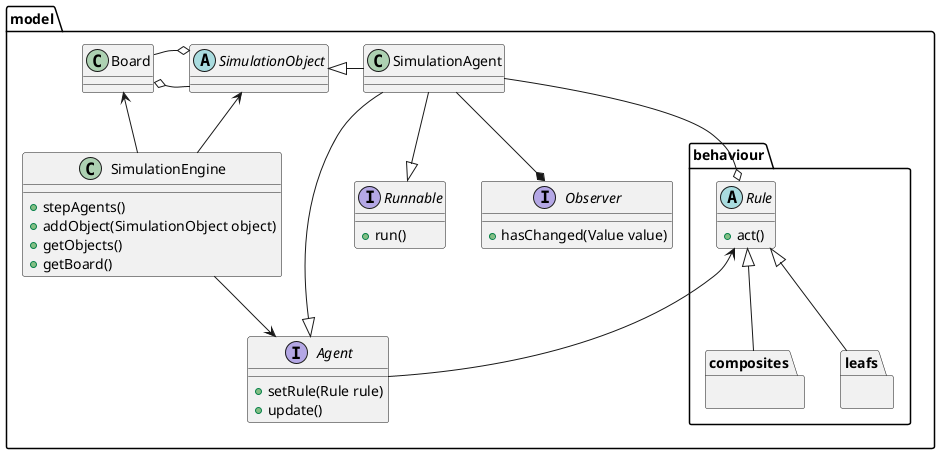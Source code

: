 @startuml
'https://plantuml.com/class-diagram
package model {
abstract class SimulationObject{

}

class SimulationAgent {

}

interface Agent {
    +setRule(Rule rule)
    +update()
}

interface Runnable {
    +run()
}

interface Observer {
    +hasChanged(Value value)
}

package behaviour {
    abstract Rule {
        +act()
    }
    package composites {
    }
    package leafs {
    }

}

class Board {

}

class SimulationEngine {
    +stepAgents()
    +addObject(SimulationObject object)
    +getObjects()
    +getBoard()
}



SimulationObject <|-right- SimulationAgent

Runnable <|-up- SimulationAgent
Agent <|-up- SimulationAgent
Observer *-up- SimulationAgent
Rule o-up- SimulationAgent


Board o-right- SimulationObject
SimulationObject o-- Board

Rule <-- Agent

Rule <|-- composites
Rule <|-- leafs

SimulationEngine -up-> SimulationObject
SimulationEngine -up-> Board
SimulationEngine --> Agent
}





@enduml